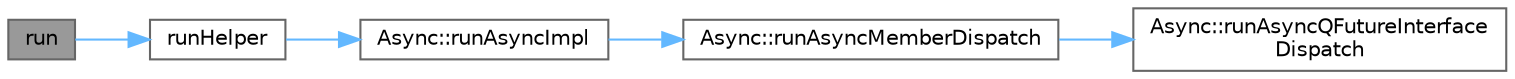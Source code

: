 digraph "run"
{
 // LATEX_PDF_SIZE
  bgcolor="transparent";
  edge [fontname=Helvetica,fontsize=10,labelfontname=Helvetica,labelfontsize=10];
  node [fontname=Helvetica,fontsize=10,shape=box,height=0.2,width=0.4];
  rankdir="LR";
  Node1 [id="Node000001",label="run",height=0.2,width=0.4,color="gray40", fillcolor="grey60", style="filled", fontcolor="black",tooltip="重写 QRunnable 的 run 方法。"];
  Node1 -> Node2 [id="edge1_Node000001_Node000002",color="steelblue1",style="solid",tooltip=" "];
  Node2 [id="Node000002",label="runHelper",height=0.2,width=0.4,color="grey40", fillcolor="white", style="filled",URL="$class_async_1_1_async_job.html#a8d6ba1d847504642c3e7cc051872d924",tooltip="运行辅助函数。"];
  Node2 -> Node3 [id="edge2_Node000002_Node000003",color="steelblue1",style="solid",tooltip=" "];
  Node3 [id="Node000003",label="Async::runAsyncImpl",height=0.2,width=0.4,color="grey40", fillcolor="white", style="filled",URL="$namespace_async.html#a19847196fcbc60399aa41e4f7a0c6edb",tooltip=" "];
  Node3 -> Node4 [id="edge3_Node000003_Node000004",color="steelblue1",style="solid",tooltip=" "];
  Node4 [id="Node000004",label="Async::runAsyncMemberDispatch",height=0.2,width=0.4,color="grey40", fillcolor="white", style="filled",URL="$namespace_async.html#a0b7a98a9ec58bdd53d5570be1d2b486d",tooltip=" "];
  Node4 -> Node5 [id="edge4_Node000004_Node000005",color="steelblue1",style="solid",tooltip=" "];
  Node5 [id="Node000005",label="Async::runAsyncQFutureInterface\lDispatch",height=0.2,width=0.4,color="grey40", fillcolor="white", style="filled",URL="$namespace_async.html#ac0afcd98f4a652219c15628c5853a881",tooltip=" "];
}
